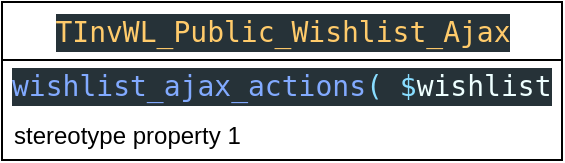 <mxfile>
    <diagram id="Z6RD4AJKUsrjlrnRo9PD" name="Page-1">
        <mxGraphModel dx="473" dy="334" grid="1" gridSize="10" guides="1" tooltips="1" connect="1" arrows="1" fold="1" page="1" pageScale="1" pageWidth="1850" pageHeight="1100" math="0" shadow="0">
            <root>
                <mxCell id="0"/>
                <mxCell id="1" parent="0"/>
                <mxCell id="2" value="&lt;div style=&quot;color: rgb(238, 255, 255); background-color: rgb(38, 50, 56); font-family: &amp;quot;Droid Sans Mono&amp;quot;, &amp;quot;monospace&amp;quot;, monospace; font-weight: normal; font-size: 14px; line-height: 19px;&quot;&gt;&lt;span style=&quot;color: #ffcb6b;&quot;&gt;TInvWL_Public_Wishlist_Ajax&lt;/span&gt;&lt;/div&gt;" style="swimlane;fontStyle=1;align=center;verticalAlign=middle;childLayout=stackLayout;horizontal=1;startSize=29;horizontalStack=0;resizeParent=1;resizeParentMax=0;resizeLast=0;collapsible=0;marginBottom=0;html=1;" vertex="1" parent="1">
                    <mxGeometry x="160" y="120" width="280" height="79" as="geometry"/>
                </mxCell>
                <mxCell id="3" value="&lt;div style=&quot;color: rgb(238, 255, 255); background-color: rgb(38, 50, 56); font-family: &amp;quot;Droid Sans Mono&amp;quot;, &amp;quot;monospace&amp;quot;, monospace; font-size: 14px; line-height: 19px;&quot;&gt;&lt;span style=&quot;color: #82aaff;&quot;&gt;wishlist_ajax_actions&lt;/span&gt;&lt;span style=&quot;color: rgb(137, 221, 255);&quot;&gt;(&lt;/span&gt;&lt;span style=&quot;&quot;&gt; &lt;/span&gt;&lt;span style=&quot;color: rgb(137, 221, 255);&quot;&gt;$&lt;/span&gt;&lt;span style=&quot;&quot;&gt;wishlist&lt;/span&gt;&lt;span style=&quot;color: rgb(137, 221, 255);&quot;&gt;,&lt;/span&gt;&lt;span style=&quot;&quot;&gt; &lt;/span&gt;&lt;span style=&quot;color: rgb(137, 221, 255);&quot;&gt;$&lt;/span&gt;&lt;span style=&quot;&quot;&gt;post&lt;/span&gt;&lt;span style=&quot;color: rgb(137, 221, 255);&quot;&gt;,&lt;/span&gt;&lt;span style=&quot;&quot;&gt; &lt;/span&gt;&lt;span style=&quot;color: rgb(137, 221, 255);&quot;&gt;$&lt;/span&gt;&lt;span style=&quot;&quot;&gt;guest_wishlist &lt;/span&gt;&lt;span style=&quot;color: rgb(199, 146, 234);&quot;&gt;=&lt;/span&gt;&lt;span style=&quot;&quot;&gt; &lt;/span&gt;&lt;span style=&quot;color: rgb(247, 140, 108);&quot;&gt;false&lt;/span&gt;&lt;span style=&quot;&quot;&gt; &lt;/span&gt;&lt;span style=&quot;color: rgb(137, 221, 255);&quot;&gt;)&lt;/span&gt;&lt;/div&gt;" style="text;html=1;strokeColor=none;fillColor=none;align=center;verticalAlign=middle;spacingLeft=4;spacingRight=4;overflow=hidden;rotatable=0;points=[[0,0.5],[1,0.5]];portConstraint=eastwest;" vertex="1" parent="2">
                    <mxGeometry y="29" width="280" height="25" as="geometry"/>
                </mxCell>
                <mxCell id="4" value="stereotype property 1" style="text;html=1;strokeColor=none;fillColor=none;align=left;verticalAlign=middle;spacingLeft=4;spacingRight=4;overflow=hidden;rotatable=0;points=[[0,0.5],[1,0.5]];portConstraint=eastwest;" vertex="1" parent="2">
                    <mxGeometry y="54" width="280" height="25" as="geometry"/>
                </mxCell>
            </root>
        </mxGraphModel>
    </diagram>
</mxfile>